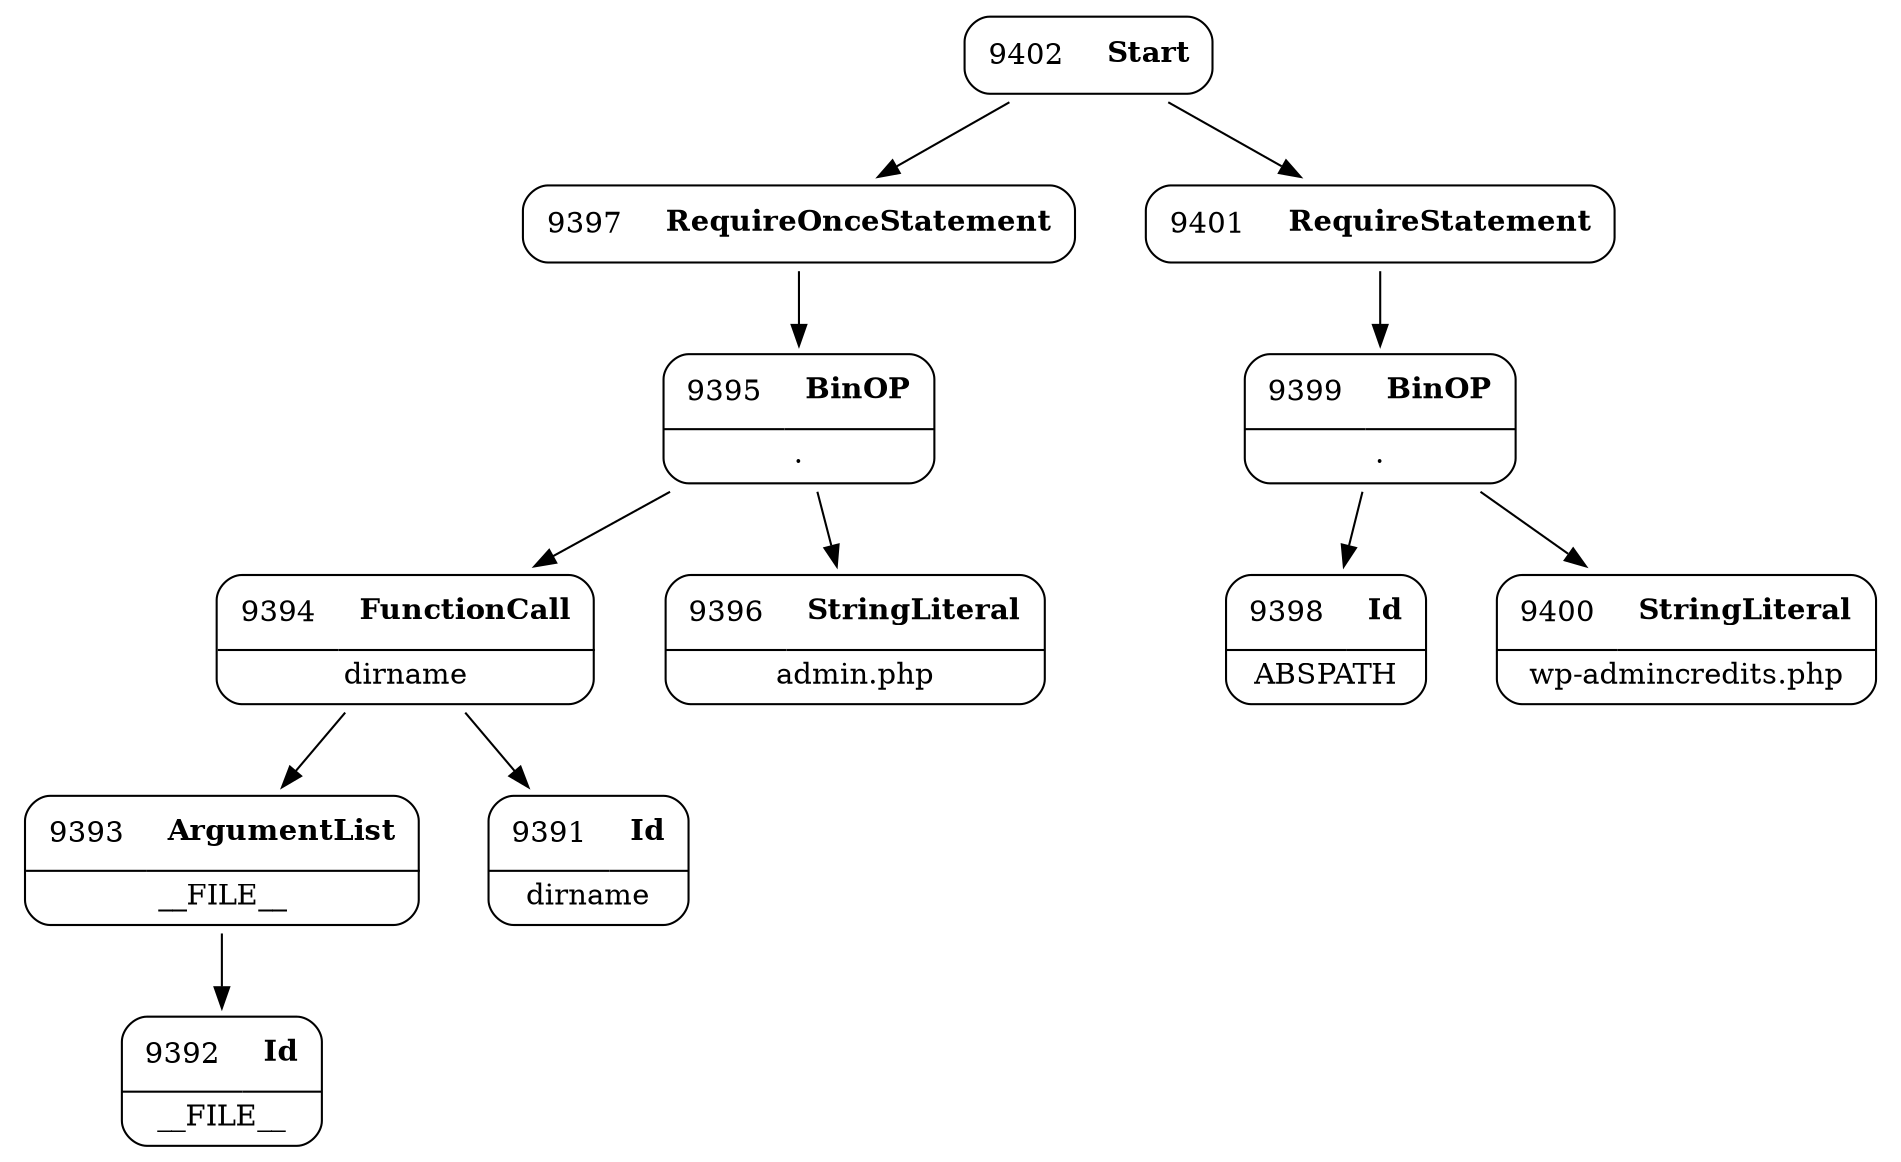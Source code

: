 digraph ast {
node [shape=none];
9392 [label=<<TABLE border='1' cellspacing='0' cellpadding='10' style='rounded' ><TR><TD border='0'>9392</TD><TD border='0'><B>Id</B></TD></TR><HR/><TR><TD border='0' cellpadding='5' colspan='2'>__FILE__</TD></TR></TABLE>>];
9393 [label=<<TABLE border='1' cellspacing='0' cellpadding='10' style='rounded' ><TR><TD border='0'>9393</TD><TD border='0'><B>ArgumentList</B></TD></TR><HR/><TR><TD border='0' cellpadding='5' colspan='2'>__FILE__</TD></TR></TABLE>>];
9393 -> 9392 [weight=2];
9394 [label=<<TABLE border='1' cellspacing='0' cellpadding='10' style='rounded' ><TR><TD border='0'>9394</TD><TD border='0'><B>FunctionCall</B></TD></TR><HR/><TR><TD border='0' cellpadding='5' colspan='2'>dirname</TD></TR></TABLE>>];
9394 -> 9391 [weight=2];
9394 -> 9393 [weight=2];
9395 [label=<<TABLE border='1' cellspacing='0' cellpadding='10' style='rounded' ><TR><TD border='0'>9395</TD><TD border='0'><B>BinOP</B></TD></TR><HR/><TR><TD border='0' cellpadding='5' colspan='2'>.</TD></TR></TABLE>>];
9395 -> 9394 [weight=2];
9395 -> 9396 [weight=2];
9396 [label=<<TABLE border='1' cellspacing='0' cellpadding='10' style='rounded' ><TR><TD border='0'>9396</TD><TD border='0'><B>StringLiteral</B></TD></TR><HR/><TR><TD border='0' cellpadding='5' colspan='2'>admin.php</TD></TR></TABLE>>];
9397 [label=<<TABLE border='1' cellspacing='0' cellpadding='10' style='rounded' ><TR><TD border='0'>9397</TD><TD border='0'><B>RequireOnceStatement</B></TD></TR></TABLE>>];
9397 -> 9395 [weight=2];
9398 [label=<<TABLE border='1' cellspacing='0' cellpadding='10' style='rounded' ><TR><TD border='0'>9398</TD><TD border='0'><B>Id</B></TD></TR><HR/><TR><TD border='0' cellpadding='5' colspan='2'>ABSPATH</TD></TR></TABLE>>];
9399 [label=<<TABLE border='1' cellspacing='0' cellpadding='10' style='rounded' ><TR><TD border='0'>9399</TD><TD border='0'><B>BinOP</B></TD></TR><HR/><TR><TD border='0' cellpadding='5' colspan='2'>.</TD></TR></TABLE>>];
9399 -> 9398 [weight=2];
9399 -> 9400 [weight=2];
9400 [label=<<TABLE border='1' cellspacing='0' cellpadding='10' style='rounded' ><TR><TD border='0'>9400</TD><TD border='0'><B>StringLiteral</B></TD></TR><HR/><TR><TD border='0' cellpadding='5' colspan='2'>wp-admincredits.php</TD></TR></TABLE>>];
9401 [label=<<TABLE border='1' cellspacing='0' cellpadding='10' style='rounded' ><TR><TD border='0'>9401</TD><TD border='0'><B>RequireStatement</B></TD></TR></TABLE>>];
9401 -> 9399 [weight=2];
9402 [label=<<TABLE border='1' cellspacing='0' cellpadding='10' style='rounded' ><TR><TD border='0'>9402</TD><TD border='0'><B>Start</B></TD></TR></TABLE>>];
9402 -> 9397 [weight=2];
9402 -> 9401 [weight=2];
9391 [label=<<TABLE border='1' cellspacing='0' cellpadding='10' style='rounded' ><TR><TD border='0'>9391</TD><TD border='0'><B>Id</B></TD></TR><HR/><TR><TD border='0' cellpadding='5' colspan='2'>dirname</TD></TR></TABLE>>];
}
